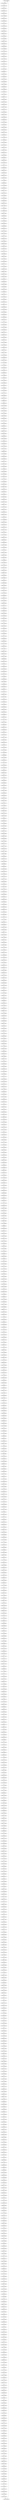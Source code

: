 digraph G {
"0x06e7c2047dfce983" -> "0x7c04d615b59233d1"
"0xb867bfe408632faa" -> "0x06e7c2047dfce983"
"0xccc84e37c2357f8a" -> "0xb867bfe408632faa"
"0xa8303c4f0063f38c" -> "0xccc84e37c2357f8a"
"0x622608b615605e5f" -> "0xa8303c4f0063f38c"
"0xaaec9d4a23c4c715" -> "0x622608b615605e5f"
"0x8711bcb5a043b771" -> "0xaaec9d4a23c4c715"
"0x1e1eac5e510c0667" -> "0x8711bcb5a043b771"
"0xe3b237a88daf5fb4" -> "0x1e1eac5e510c0667"
"0x6ee09ef8f672e28f" -> "0xe3b237a88daf5fb4"
"0x2e343630c23f5aef" -> "0x6ee09ef8f672e28f"
"0x0aecd7f916e55afb" -> "0x2e343630c23f5aef"
"0x1dd32431cc506482" -> "0x0aecd7f916e55afb"
"0x773acc32cb88e09d" -> "0x1dd32431cc506482"
"0x3cffc6556fed8d4d" -> "0x773acc32cb88e09d"
"0x4e8b9c0120dafa8a" -> "0x3cffc6556fed8d4d"
"0xff8a6b5d0eb879a4" -> "0x4e8b9c0120dafa8a"
"0x02550d8963aa14a4" -> "0xff8a6b5d0eb879a4"
"0x7d84fbc6c756ef9f" -> "0x02550d8963aa14a4"
"0xdf107f310a5e6445" -> "0x7d84fbc6c756ef9f"
"0xb226f6c7767232fe" -> "0xdf107f310a5e6445"
"0x8f961f38bbfcda4d" -> "0xb226f6c7767232fe"
"0xcc17676efed9c392" -> "0x8f961f38bbfcda4d"
"0x8b36e23b5bac05a9" -> "0xcc17676efed9c392"
"0x853dfaabdb207f4a" -> "0x8b36e23b5bac05a9"
"0xfbcaa80d937625d6" -> "0x853dfaabdb207f4a"
"0xee32c908836bdad1" -> "0xfbcaa80d937625d6"
"0x854f85ea3ecea2f9" -> "0xee32c908836bdad1"
"0xc17923593fba1a04" -> "0x854f85ea3ecea2f9"
"0xfc2b674e7972894d" -> "0xc17923593fba1a04"
"0xbd5a263cabab9a99" -> "0xfc2b674e7972894d"
"0xe91fb7515d11a045" -> "0xbd5a263cabab9a99"
"0x365befc2f2b01f33" -> "0xe91fb7515d11a045"
"0xa55909cd6a3b818f" -> "0x365befc2f2b01f33"
"0xfcf2bb365efd88ac" -> "0xa55909cd6a3b818f"
"0xc680a4a9a4a0e9cd" -> "0xfcf2bb365efd88ac"
"0xe4f6d88df76b8a48" -> "0xc680a4a9a4a0e9cd"
"0x67bdbdd8ce2f6d19" -> "0xe4f6d88df76b8a48"
"0x200bdae87a4422b8" -> "0x67bdbdd8ce2f6d19"
"0xec34f479cbbc9e22" -> "0x200bdae87a4422b8"
"0xc1f8d68c1b6d6ebd" -> "0xec34f479cbbc9e22"
"0x2ba27a9fa8c12722" -> "0xc1f8d68c1b6d6ebd"
"0x6fd2a4e209395fbc" -> "0x2ba27a9fa8c12722"
"0x9e89ea33f51dc8df" -> "0x6fd2a4e209395fbc"
"0xd62fbb384e28527c" -> "0x9e89ea33f51dc8df"
"0x30979a07b808f139" -> "0xd62fbb384e28527c"
"0x2eee0e59c4910d76" -> "0x30979a07b808f139"
"0xde8ba021a377a5ca" -> "0x2eee0e59c4910d76"
"0x69312bc7f51ae84d" -> "0xde8ba021a377a5ca"
"0x21d1b5c94ba5b12c" -> "0x69312bc7f51ae84d"
"0x4f42437c019399a0" -> "0x21d1b5c94ba5b12c"
"0x8742bfa13e1a4f0e" -> "0x4f42437c019399a0"
"0x6c7a4449109263cc" -> "0x8742bfa13e1a4f0e"
"0x3a5cefe1af8df407" -> "0x6c7a4449109263cc"
"0xdc1b08d4a1c734e6" -> "0x3a5cefe1af8df407"
"0x176a4c578c0d9449" -> "0xdc1b08d4a1c734e6"
"0xdfd596fb2bdb1ad3" -> "0x176a4c578c0d9449"
"0x120ed1b2988b575c" -> "0xdfd596fb2bdb1ad3"
"0xdd4cb84ac766026f" -> "0x120ed1b2988b575c"
"0x67d7f898b0d891cd" -> "0xdd4cb84ac766026f"
"0x41c1ccbc7604348f" -> "0x67d7f898b0d891cd"
"0x8fb2778f7388fce9" -> "0x41c1ccbc7604348f"
"0x8b225b267a0d88bb" -> "0x8fb2778f7388fce9"
"0xda8fc0bad4cb15b5" -> "0x8b225b267a0d88bb"
"0x344dccaa54bf8e10" -> "0xda8fc0bad4cb15b5"
"0x62076f57c28d0649" -> "0x344dccaa54bf8e10"
"0x987398a2fa340d28" -> "0x62076f57c28d0649"
"0xcb5d4ba51a818a0d" -> "0x987398a2fa340d28"
"0x52b4b499ed334c0c" -> "0xcb5d4ba51a818a0d"
"0xfba09c8b2fed9fc1" -> "0x52b4b499ed334c0c"
"0xfc84d2d32b6e6f27" -> "0xfba09c8b2fed9fc1"
"0x56ecf3d9368c246b" -> "0xfc84d2d32b6e6f27"
"0x2f440e2e34be9b52" -> "0x56ecf3d9368c246b"
"0xd41782b19519fd47" -> "0x2f440e2e34be9b52"
"0xb8d2549835aa77dd" -> "0xd41782b19519fd47"
"0x6bbcad7a26e0fe37" -> "0xb8d2549835aa77dd"
"0x538f0098ba61295a" -> "0x6bbcad7a26e0fe37"
"0x9fa25e25457c5518" -> "0x538f0098ba61295a"
"0x9f96be27c429e78d" -> "0x9fa25e25457c5518"
"0xf19090826d3f61de" -> "0x9f96be27c429e78d"
"0x68837536c591c79d" -> "0xf19090826d3f61de"
"0xbc75fcd2bcbff5a8" -> "0x68837536c591c79d"
"0x7d6f1b4faea078cb" -> "0xbc75fcd2bcbff5a8"
"0x9b7a10378b843870" -> "0x7d6f1b4faea078cb"
"0x963c7599c1a98a98" -> "0x9b7a10378b843870"
"0xe52c62c48169891d" -> "0x963c7599c1a98a98"
"0xf78a996e784326f6" -> "0xe52c62c48169891d"
"0x31be1827b0a02d16" -> "0xf78a996e784326f6"
"0x7846bcd330647d2e" -> "0x31be1827b0a02d16"
"0x71059cdcee083b58" -> "0x7846bcd330647d2e"
"0x257c7f12c2472e00" -> "0x71059cdcee083b58"
"0x918821ed9d35f5b6" -> "0x257c7f12c2472e00"
"0x9bdf6aff0bed6455" -> "0x918821ed9d35f5b6"
"0xed7ab2ab204c0105" -> "0x9bdf6aff0bed6455"
"0x08f30e077d49e1bf" -> "0xed7ab2ab204c0105"
"0x9bde12bcbe9b5f56" -> "0x08f30e077d49e1bf"
"0x6e2a84393b18c11b" -> "0x9bde12bcbe9b5f56"
"0xb1b843a907444d38" -> "0x6e2a84393b18c11b"
"0xdac3fe11f49f2e90" -> "0xb1b843a907444d38"
"0x3e20af04f73786f1" -> "0xdac3fe11f49f2e90"
"0x8c250845bc398484" -> "0x3e20af04f73786f1"
"0x1bb3d606a43fe70f" -> "0x8c250845bc398484"
"0xc014d8aae7f6647c" -> "0x1bb3d606a43fe70f"
"0xfdc00042aefab8bf" -> "0xc014d8aae7f6647c"
"0xcb8d7b97a7364dba" -> "0xfdc00042aefab8bf"
"0x59feaeae48395e8d" -> "0xcb8d7b97a7364dba"
"0x5538292493e21fc4" -> "0x59feaeae48395e8d"
"0x5f2ce204e943028a" -> "0x5538292493e21fc4"
"0xb10e2ed3da505cd1" -> "0x5f2ce204e943028a"
"0x6623496bd02fea44" -> "0xb10e2ed3da505cd1"
"0xc03bde647caf0aee" -> "0x6623496bd02fea44"
"0x9792dbdfc6349e8e" -> "0xc03bde647caf0aee"
"0xe047c09b4e044211" -> "0x9792dbdfc6349e8e"
"0x0ac22f2135f11146" -> "0xe047c09b4e044211"
"0x621d7677db8f0529" -> "0x0ac22f2135f11146"
"0x593c08fccef25a3a" -> "0x621d7677db8f0529"
"0x1a033fe23d7f5be6" -> "0x593c08fccef25a3a"
"0x4ffbadb8e4d62f8d" -> "0x1a033fe23d7f5be6"
"0x1a4208e60202420d" -> "0x4ffbadb8e4d62f8d"
"0x04a15d6c2a42d0df" -> "0x1a4208e60202420d"
"0x9f1ac30ef73d1be2" -> "0x04a15d6c2a42d0df"
"0x451bb5730d2908d9" -> "0x9f1ac30ef73d1be2"
"0x5608b4a59a445f14" -> "0x451bb5730d2908d9"
"0x4a7658870210ecf9" -> "0x5608b4a59a445f14"
"0xfceb4ce03734cb39" -> "0x4a7658870210ecf9"
"0xbc600a471e13247c" -> "0xfceb4ce03734cb39"
"0xc07df18e8a3433e0" -> "0xbc600a471e13247c"
"0x86caacd9edba16ae" -> "0xc07df18e8a3433e0"
"0x022e1bfdb2569aff" -> "0x86caacd9edba16ae"
"0xd85f3a06a5b79a8f" -> "0x022e1bfdb2569aff"
"0x9b57ed1a43a1f8b5" -> "0xd85f3a06a5b79a8f"
"0xd2c8f8ef5d86ff16" -> "0x9b57ed1a43a1f8b5"
"0xd1830ff0f49c84d4" -> "0xd2c8f8ef5d86ff16"
"0x859cefb9638c4e89" -> "0xd1830ff0f49c84d4"
"0x49517f736b47101a" -> "0x859cefb9638c4e89"
"0xbf6b535468ff42a3" -> "0x49517f736b47101a"
"0x3ce49c9ae3ae5ec1" -> "0xbf6b535468ff42a3"
"0x570f88181092fb1d" -> "0x3ce49c9ae3ae5ec1"
"0xd3ad2da2c5ed4412" -> "0x570f88181092fb1d"
"0x404493c6bd0973ee" -> "0xd3ad2da2c5ed4412"
"0x8f7c56a07031f40c" -> "0x404493c6bd0973ee"
"0x3a705ebed39d651f" -> "0x8f7c56a07031f40c"
"0x92e54cc95b3f88ba" -> "0x3a705ebed39d651f"
"0x83a0c33f6c755d49" -> "0x92e54cc95b3f88ba"
"0xf6534a1b264eff02" -> "0x83a0c33f6c755d49"
"0xb98536a2182923fb" -> "0xf6534a1b264eff02"
"0xfe19810f9da1d813" -> "0xb98536a2182923fb"
"0x6fccf232d7947e9b" -> "0xfe19810f9da1d813"
"0xe6ab3d6dfde31c9b" -> "0x6fccf232d7947e9b"
"0x3213296340bfba90" -> "0xe6ab3d6dfde31c9b"
"0x0c5f790240f93002" -> "0x3213296340bfba90"
"0x0a17e925c4078afb" -> "0x0c5f790240f93002"
"0x413c3eacf41997cb" -> "0x0a17e925c4078afb"
"0x41b0725d262b58cd" -> "0x413c3eacf41997cb"
"0x6c0f628989b24130" -> "0x41b0725d262b58cd"
"0xc3e3c00bff219d6f" -> "0x6c0f628989b24130"
"0xabbc7d8fbc9b13a2" -> "0xc3e3c00bff219d6f"
"0xb24b6925eaa8aae6" -> "0xabbc7d8fbc9b13a2"
"0x7fe826af66b4fbe2" -> "0xb24b6925eaa8aae6"
"0x8655676efb662165" -> "0x7fe826af66b4fbe2"
"0x66effc671b784058" -> "0x8655676efb662165"
"0x4936809f1a2e7eaf" -> "0x66effc671b784058"
"0x933c2122f02f43af" -> "0x4936809f1a2e7eaf"
"0x5925fdef82c4bc39" -> "0x933c2122f02f43af"
"0xbef92f1d376c10d3" -> "0x5925fdef82c4bc39"
"0x950ad96d2eb7efce" -> "0xbef92f1d376c10d3"
"0xe3e51257aef9befa" -> "0x950ad96d2eb7efce"
"0xa7e06c41d7ecdc6b" -> "0xe3e51257aef9befa"
"0xacdf8671039101ec" -> "0xa7e06c41d7ecdc6b"
"0x04aef47b5d955cf9" -> "0xacdf8671039101ec"
"0x7560c63080fece69" -> "0x04aef47b5d955cf9"
"0x36b62c40814e462c" -> "0x7560c63080fece69"
"0xd577cec9a0a46ced" -> "0x36b62c40814e462c"
"0xced50b1b76ddedba" -> "0xd577cec9a0a46ced"
"0xb889574bfd68aa05" -> "0xced50b1b76ddedba"
"0x78cfab186a77eaf6" -> "0xb889574bfd68aa05"
"0x1d0b345b3567e700" -> "0x78cfab186a77eaf6"
"0x813f9a65607565fe" -> "0x1d0b345b3567e700"
"0xd492732ed914efee" -> "0x813f9a65607565fe"
"0xefa24d3c2c105bf6" -> "0xd492732ed914efee"
"0x243c440f2d8b42fa" -> "0xefa24d3c2c105bf6"
"0xb7e5d0b1d34b0251" -> "0x243c440f2d8b42fa"
"0xe9615398b89392d2" -> "0xb7e5d0b1d34b0251"
"0x60b69dfea25b32b8" -> "0xe9615398b89392d2"
"0x671d1ecf8407daf6" -> "0x60b69dfea25b32b8"
"0xbe15b4d9ccf7ca43" -> "0x671d1ecf8407daf6"
"0xc6907bfcb825e64f" -> "0xbe15b4d9ccf7ca43"
"0x3e415ff3d274352c" -> "0xc6907bfcb825e64f"
"0x708377b8d2013254" -> "0x3e415ff3d274352c"
"0x11d0ed70d32848b9" -> "0x708377b8d2013254"
"0x57aea03138e2cec2" -> "0x11d0ed70d32848b9"
"0xe477ce013466c7cd" -> "0x57aea03138e2cec2"
"0x4e1e3b8b8a4d5097" -> "0xe477ce013466c7cd"
"0x744700d2c5afdc6e" -> "0x4e1e3b8b8a4d5097"
"0xaceff04d8f1d2a09" -> "0x744700d2c5afdc6e"
"0xcd0d42f0ce822d81" -> "0xaceff04d8f1d2a09"
"0xd3e4dd4d2977e338" -> "0xcd0d42f0ce822d81"
"0x669601562c15c400" -> "0xd3e4dd4d2977e338"
"0x7743ffa1d3ce362a" -> "0x669601562c15c400"
"0xdf734ad911b1d7b4" -> "0x7743ffa1d3ce362a"
"0x13df7b8796c67d47" -> "0xdf734ad911b1d7b4"
"0x8ffa2b0278a9e47e" -> "0x13df7b8796c67d47"
"0xae90a1a23b2463bb" -> "0x8ffa2b0278a9e47e"
"0x8f3467074c831e6d" -> "0xae90a1a23b2463bb"
"0x95f631d987363e53" -> "0x8f3467074c831e6d"
"0xc84a09bd3395fc87" -> "0x95f631d987363e53"
"0xbc9ca0ef1d963a3e" -> "0xc84a09bd3395fc87"
"0xb2ff2d21842be68b" -> "0xbc9ca0ef1d963a3e"
"0x644a9a0a1421d3c5" -> "0xb2ff2d21842be68b"
"0xc787d0c46d882c91" -> "0x644a9a0a1421d3c5"
"0x9af0156d961d5385" -> "0xc787d0c46d882c91"
"0x38ca273ed78de5b7" -> "0x9af0156d961d5385"
"0x006c995164665d6a" -> "0x38ca273ed78de5b7"
"0x822b0a2fe0dfc126" -> "0x006c995164665d6a"
"0x1d19dfd618196608" -> "0x822b0a2fe0dfc126"
"0xec2b6e9225b5bab6" -> "0x1d19dfd618196608"
"0x0af0a72c9d38637d" -> "0xec2b6e9225b5bab6"
"0xbd41a8420a3579c6" -> "0x0af0a72c9d38637d"
"0x355181637ed23780" -> "0xbd41a8420a3579c6"
"0x3aafa77c65d81eea" -> "0x355181637ed23780"
"0xc4f25a59201d6360" -> "0x3aafa77c65d81eea"
"0x4d29f275a05a5f78" -> "0xc4f25a59201d6360"
"0x0c05d47a03991ffc" -> "0x4d29f275a05a5f78"
"0xf3b2470673fbad59" -> "0x0c05d47a03991ffc"
"0x0b9f2b3a0bd0d6eb" -> "0xf3b2470673fbad59"
"0xc573019becf69aca" -> "0x0b9f2b3a0bd0d6eb"
"0xfc6b505cc9c1739f" -> "0xc573019becf69aca"
"0x13c594cc957229d0" -> "0xfc6b505cc9c1739f"
"0x6e4c640c8ac23b64" -> "0x13c594cc957229d0"
"0x8827e29f97cfccbe" -> "0x6e4c640c8ac23b64"
"0x7838493717f61597" -> "0x8827e29f97cfccbe"
"0x10f60cb944d0432c" -> "0x7838493717f61597"
"0x3ae6c3c8eb3c14e6" -> "0x10f60cb944d0432c"
"0x39978a64cc55e0f2" -> "0x3ae6c3c8eb3c14e6"
"0x21fe21e8c01c8190" -> "0x39978a64cc55e0f2"
"0xf3057392f3429bb0" -> "0x21fe21e8c01c8190"
"0xe8f94ed9072ee564" -> "0xf3057392f3429bb0"
"0x2907e76bd12c7d64" -> "0xe8f94ed9072ee564"
"0x0f962d1967d87dca" -> "0x2907e76bd12c7d64"
"0x44d05a1472ecd2e8" -> "0x0f962d1967d87dca"
"0xe68ec098cf4735b8" -> "0x44d05a1472ecd2e8"
"0x4443f7db9e900993" -> "0xe68ec098cf4735b8"
"0x06f4f94573cc29ee" -> "0x4443f7db9e900993"
"0xabba180f8dee93b1" -> "0x06f4f94573cc29ee"
"0x8bab96e685d5c1fe" -> "0xabba180f8dee93b1"
"0x5dcd01aba5595f2e" -> "0x8bab96e685d5c1fe"
"0x4f3c78fb2f3c7234" -> "0x5dcd01aba5595f2e"
"0xe6399d9ae4b61721" -> "0x4f3c78fb2f3c7234"
"0x1e9e0be64efca997" -> "0xe6399d9ae4b61721"
"0x8b8c47864bc8c919" -> "0x1e9e0be64efca997"
"0xf2703d32af418d62" -> "0x8b8c47864bc8c919"
"0x4faac8b5cefebe65" -> "0xf2703d32af418d62"
"0x504f148dd47b5ba6" -> "0x4faac8b5cefebe65"
"0xc4aa18741aa1aeb8" -> "0x504f148dd47b5ba6"
"0x1860787086ac29b5" -> "0xc4aa18741aa1aeb8"
"0xea7b9da7bfb74f97" -> "0x1860787086ac29b5"
"0x90c2f7a3251ea99a" -> "0xea7b9da7bfb74f97"
"0x68b9839e04729ea7" -> "0x90c2f7a3251ea99a"
"0x284a6c20cfd2ba60" -> "0x68b9839e04729ea7"
"0x11fce5f43d76030a" -> "0x284a6c20cfd2ba60"
"0x672d4ed9b3063bd0" -> "0x11fce5f43d76030a"
"0x754b4c86bc60d8a5" -> "0x672d4ed9b3063bd0"
"0x98d87a07cb147902" -> "0x754b4c86bc60d8a5"
"0x91e55a465ed2a19c" -> "0x98d87a07cb147902"
"0x17be37e1d19a8d1b" -> "0x91e55a465ed2a19c"
"0xe4a4968f96ed35f1" -> "0x17be37e1d19a8d1b"
"0x520d5fb09aa4d361" -> "0xe4a4968f96ed35f1"
"0xf5d151afb9c690be" -> "0x520d5fb09aa4d361"
"0x9d62b41c7eeed3ae" -> "0xf5d151afb9c690be"
"0x9f0d613941c621f3" -> "0x9d62b41c7eeed3ae"
"0x1fd89f97e0a1fde2" -> "0x9f0d613941c621f3"
"0x6063a324f1c0fbb0" -> "0x1fd89f97e0a1fde2"
"0xefd5100d73f9940b" -> "0x6063a324f1c0fbb0"
"0x42b845f8595b3e54" -> "0xefd5100d73f9940b"
"0x0bd06d10a803fb42" -> "0x42b845f8595b3e54"
"0x965d7a819e7834df" -> "0x0bd06d10a803fb42"
"0xb77ee250424fb5e6" -> "0x965d7a819e7834df"
"0xb48b3ce3a699a337" -> "0xb77ee250424fb5e6"
"0x5a2a3752152b97c1" -> "0xb48b3ce3a699a337"
"0xb963d7e7be8a6cea" -> "0x5a2a3752152b97c1"
"0x9f54bab648baea17" -> "0xb963d7e7be8a6cea"
"0xd207725c7b13f9cc" -> "0x9f54bab648baea17"
"0x36d5a286addbf8c8" -> "0xd207725c7b13f9cc"
"0x741cf7c79cc85ba8" -> "0x36d5a286addbf8c8"
"0x254413533dae33b8" -> "0x741cf7c79cc85ba8"
"0x6b74ab79f01133af" -> "0x254413533dae33b8"
"0x3be3f616b9c55988" -> "0x6b74ab79f01133af"
"0x9296de54dabd61a5" -> "0x3be3f616b9c55988"
"0xf034f32b6acbdf53" -> "0x9296de54dabd61a5"
"0x1dbaf2072a6bff15" -> "0xf034f32b6acbdf53"
"0x667ec4fe757a5d1f" -> "0x1dbaf2072a6bff15"
"0x2b7e0ca3a88b355a" -> "0x667ec4fe757a5d1f"
"0x458cb924e467b065" -> "0x2b7e0ca3a88b355a"
"0x05dc7e4430797a9d" -> "0x458cb924e467b065"
"0x71187c5506b552cb" -> "0x05dc7e4430797a9d"
"0xd14f6bb5cd848d13" -> "0x71187c5506b552cb"
"0x5dd2d625df69b77b" -> "0xd14f6bb5cd848d13"
"0xded07e8d03e6161c" -> "0x5dd2d625df69b77b"
"0xe4df3b7b89790fef" -> "0xded07e8d03e6161c"
"0x2f2405a2abe3404e" -> "0xe4df3b7b89790fef"
"0x9b1d767fa1a4cd55" -> "0x2f2405a2abe3404e"
"0xafce4ccd88f8cb51" -> "0x9b1d767fa1a4cd55"
"0xdbeb5ed60306312b" -> "0xafce4ccd88f8cb51"
"0x0c78c4ce563292ae" -> "0xdbeb5ed60306312b"
"0xbb8f44b893456e1c" -> "0x0c78c4ce563292ae"
"0x7c349e03466b8f3f" -> "0xbb8f44b893456e1c"
"0xe91fdff5e2332055" -> "0x7c349e03466b8f3f"
"0x1ba8c3b9b2a77731" -> "0xe91fdff5e2332055"
"0xabe2fd15d3cbb54c" -> "0x1ba8c3b9b2a77731"
"0xbeb808e2b4e7b3c7" -> "0xabe2fd15d3cbb54c"
"0x73ea043cbcc45a2a" -> "0xbeb808e2b4e7b3c7"
"0xc52a9dc7b8d70f65" -> "0x73ea043cbcc45a2a"
"0x308ac6642f6ca86e" -> "0xc52a9dc7b8d70f65"
"0xdcf00f63496e74fb" -> "0x308ac6642f6ca86e"
"0x5ddaf7f85838bc07" -> "0xdcf00f63496e74fb"
"0xf6336c5e0153435a" -> "0x5ddaf7f85838bc07"
"0x80e7d324b08e80d0" -> "0xf6336c5e0153435a"
"0xfef13b169663c1c3" -> "0x80e7d324b08e80d0"
"0x5c6d7262d2b68112" -> "0xfef13b169663c1c3"
"0x5d34f410946d2b23" -> "0x5c6d7262d2b68112"
"0xa09b8baf087aecf4" -> "0x5d34f410946d2b23"
"0xd5c1ad43080c6868" -> "0xa09b8baf087aecf4"
"0x24158a595165cc58" -> "0xd5c1ad43080c6868"
"0xad112ea8e8f8a5ba" -> "0x24158a595165cc58"
"0xaa3f0fa87dd1b784" -> "0xad112ea8e8f8a5ba"
"0xf0a4c13e32784821" -> "0xaa3f0fa87dd1b784"
"0xe2d515b8391532f3" -> "0xf0a4c13e32784821"
"0xdf614239b122617a" -> "0xe2d515b8391532f3"
"0xa721742d06f2f871" -> "0xdf614239b122617a"
"0xab4ef8ceff457de0" -> "0xa721742d06f2f871"
"0x78aa58a8f1f7b914" -> "0xab4ef8ceff457de0"
"0x92632795217160a7" -> "0x78aa58a8f1f7b914"
"0x8259e74b2b3b4554" -> "0x92632795217160a7"
"0x4623a51f4ac6173e" -> "0x8259e74b2b3b4554"
"0x79153ab271a1e2e1" -> "0x4623a51f4ac6173e"
"0x0450041d65c7c332" -> "0x79153ab271a1e2e1"
"0x13dd2f8ddd26b1cf" -> "0x0450041d65c7c332"
"0x53d12b1c854442a0" -> "0x13dd2f8ddd26b1cf"
"0x307a6fec1bfcd0c9" -> "0x53d12b1c854442a0"
"0xa6e04b3b9b69417b" -> "0x307a6fec1bfcd0c9"
"0x43c88812bf36ff00" -> "0xa6e04b3b9b69417b"
"0xabc688e5e3b670ce" -> "0x43c88812bf36ff00"
"0xb6d226a0ad2ff203" -> "0xabc688e5e3b670ce"
"0xa441f4aec086ca28" -> "0xb6d226a0ad2ff203"
"0x00f63f80d59b1fc9" -> "0xa441f4aec086ca28"
"0x499fea14ba7b3290" -> "0x00f63f80d59b1fc9"
"0x4f651dfcd9d88456" -> "0x499fea14ba7b3290"
"0xc0cee6dfd455fecd" -> "0x4f651dfcd9d88456"
"0x319298b6d0a47201" -> "0xc0cee6dfd455fecd"
"0x377a4703ce4bc4f2" -> "0x319298b6d0a47201"
"0x8cb180082c9577e3" -> "0x377a4703ce4bc4f2"
"0x673a6accecab00ed" -> "0x8cb180082c9577e3"
"0xfab96892d70ab4c8" -> "0x673a6accecab00ed"
"0x5e12826408062e4a" -> "0xfab96892d70ab4c8"
"0x992957b692a81cf6" -> "0x5e12826408062e4a"
"0xcc9e357f9cf7c608" -> "0x992957b692a81cf6"
"0x34ea6f89175857bd" -> "0xcc9e357f9cf7c608"
"0xd22e40d2d4f59cd8" -> "0x34ea6f89175857bd"
"0xad776c15a0f81079" -> "0xd22e40d2d4f59cd8"
"0x8c22e6cc811b887c" -> "0xad776c15a0f81079"
"0xf3242960664d8924" -> "0x8c22e6cc811b887c"
"0x972cbac5a90102eb" -> "0xf3242960664d8924"
"0x13a31242a4baa90f" -> "0x972cbac5a90102eb"
"0x31a3feaa0a681a57" -> "0x13a31242a4baa90f"
"0x0380fd75aed69d4a" -> "0x31a3feaa0a681a57"
"0xe3e095f0f515c025" -> "0x0380fd75aed69d4a"
"0x2c7dbb4ed7057d40" -> "0xe3e095f0f515c025"
"0x64a9e32d3bb538b7" -> "0x2c7dbb4ed7057d40"
"0xca9508a4d13a92da" -> "0x64a9e32d3bb538b7"
"0xc600636e4b44b162" -> "0xca9508a4d13a92da"
"0x6ae2b513f4656f0e" -> "0xc600636e4b44b162"
"0x07d4508e35470621" -> "0x6ae2b513f4656f0e"
"0x23ce741dfb7558a5" -> "0x07d4508e35470621"
"0xcd55fc9e73f52224" -> "0x23ce741dfb7558a5"
"0x66e8ee073b70ffd1" -> "0xcd55fc9e73f52224"
"0xe10e94b8340466be" -> "0x66e8ee073b70ffd1"
"0xe759e16fd9639c1c" -> "0xe10e94b8340466be"
"0xab268e548fbaf9d0" -> "0xe759e16fd9639c1c"
"0x09e26ab90d0cdcd0" -> "0xab268e548fbaf9d0"
"0xf3717c41ca064a9a" -> "0x09e26ab90d0cdcd0"
"0xc1c3b71ca48055e6" -> "0xf3717c41ca064a9a"
"0x045559a3aabf23e3" -> "0xc1c3b71ca48055e6"
"0xd9249c6c9566dfee" -> "0x045559a3aabf23e3"
"0x7a609243e3bd32bc" -> "0xd9249c6c9566dfee"
"0x7d83e8eb76709370" -> "0x7a609243e3bd32bc"
"0x5a47ed4492dae427" -> "0x7d83e8eb76709370"
"0xf5e928db464f4d1d" -> "0x5a47ed4492dae427"
"0x26d51de2e273cd1c" -> "0xf5e928db464f4d1d"
"0x79fcbeee280f381b" -> "0x26d51de2e273cd1c"
"0x9d7cff372bd01d91" -> "0x79fcbeee280f381b"
"0x2978006c32109481" -> "0x9d7cff372bd01d91"
"0x6a74c7fff1c52311" -> "0x2978006c32109481"
"0xa2e706e701258226" -> "0x6a74c7fff1c52311"
"0x198dacd50dcec825" -> "0xa2e706e701258226"
"0xbabde8c38b8b88e6" -> "0x198dacd50dcec825"
"0xb4375eed00c95768" -> "0xbabde8c38b8b88e6"
"0xaf2547b4c547a641" -> "0xb4375eed00c95768"
"0x15be51275db00676" -> "0xaf2547b4c547a641"
"0xc59d126910777de5" -> "0x15be51275db00676"
"0xdeee1666db07dbc4" -> "0xc59d126910777de5"
"0x89d1c0939f78defd" -> "0xdeee1666db07dbc4"
"0xb6c5007c836f066c" -> "0x89d1c0939f78defd"
"0xec09dfb4ccb2508d" -> "0xb6c5007c836f066c"
"0x31b23b66b056729d" -> "0xec09dfb4ccb2508d"
"0x77dc7c831614f5c5" -> "0x31b23b66b056729d"
"0xa49dea4bcf7fa77d" -> "0x77dc7c831614f5c5"
"0xbf0ae3c07b258931" -> "0xa49dea4bcf7fa77d"
"0xe846f8bfbcb69cae" -> "0xbf0ae3c07b258931"
"0xd0cb6d1b9b986217" -> "0xe846f8bfbcb69cae"
"0x130fe9cd1fc49ed1" -> "0xd0cb6d1b9b986217"
"0xc89ff3a8a6378136" -> "0x130fe9cd1fc49ed1"
"0x67988cc9d306a608" -> "0xc89ff3a8a6378136"
"0xa90292f68c5b9734" -> "0x67988cc9d306a608"
"0x4f9778ad94e15cbc" -> "0xa90292f68c5b9734"
"0x47e7f866784f9831" -> "0x4f9778ad94e15cbc"
"0xe23b0d115120959c" -> "0x47e7f866784f9831"
"0x15fe09528dcbcf3e" -> "0xe23b0d115120959c"
"0xc1e7466f50acc6e6" -> "0x15fe09528dcbcf3e"
"0xd6d2dfbc14c2d5d3" -> "0xc1e7466f50acc6e6"
"0x5e7aebdd929197ca" -> "0xd6d2dfbc14c2d5d3"
"0xef1f09d5cf7ba9c7" -> "0x5e7aebdd929197ca"
"0x447fbffe8caf6426" -> "0xef1f09d5cf7ba9c7"
"0xc707d0dcf1d2b96d" -> "0x447fbffe8caf6426"
"0x767f89206d953e82" -> "0xc707d0dcf1d2b96d"
"0x5f54f7cdeaacc45b" -> "0x767f89206d953e82"
"0x2186a71a3c665be9" -> "0x5f54f7cdeaacc45b"
"0x2a0dbe6e6b4498dc" -> "0x2186a71a3c665be9"
"0x88606f83fc60c765" -> "0x2a0dbe6e6b4498dc"
"0x8d3f1db59edb6351" -> "0x88606f83fc60c765"
"0x3aea9e6be0afcea8" -> "0x8d3f1db59edb6351"
"0xdbe9c53f8cfad59e" -> "0x3aea9e6be0afcea8"
"0xfa36b136f552d84e" -> "0xdbe9c53f8cfad59e"
"0xecd8566f2bb50a26" -> "0xfa36b136f552d84e"
"0xa379998af1fda287" -> "0xecd8566f2bb50a26"
"0x1d8b380ed0b3c438" -> "0xa379998af1fda287"
"0x74f66a846c78a5ce" -> "0x1d8b380ed0b3c438"
"0x8fb257c0db647722" -> "0x74f66a846c78a5ce"
"0xb620cfdd6deec9b8" -> "0x8fb257c0db647722"
"0xca62c14e3920173c" -> "0xb620cfdd6deec9b8"
"0x3a9d1eb007c782b7" -> "0xca62c14e3920173c"
"0x005dbef3cb50e892" -> "0x3a9d1eb007c782b7"
"0x87f0bda6fab2d718" -> "0x005dbef3cb50e892"
"0x0fdae46a4a30859e" -> "0x87f0bda6fab2d718"
"0x287be36fe467ff1a" -> "0x0fdae46a4a30859e"
"0xd3080b8d1e8026d8" -> "0x287be36fe467ff1a"
"0x0c0577f36008542f" -> "0xd3080b8d1e8026d8"
"0x7d35a15d0c105673" -> "0x0c0577f36008542f"
"0xaa7dfd20026531d5" -> "0x7d35a15d0c105673"
"0x8ed6452d0a3cd226" -> "0xaa7dfd20026531d5"
"0x40304b17a6323ebc" -> "0x8ed6452d0a3cd226"
"0xb96f692e6a080697" -> "0x40304b17a6323ebc"
"0x2a4aa32682982a8a" -> "0xb96f692e6a080697"
"0x85023f6b44188328" -> "0x2a4aa32682982a8a"
"0x3632a51b8ed4918c" -> "0x85023f6b44188328"
"0x0dac12d2f00a8f3b" -> "0x3632a51b8ed4918c"
"0xff2eb583873c8fec" -> "0x0dac12d2f00a8f3b"
"0x752c46239e74c2a2" -> "0xff2eb583873c8fec"
"0xf796659951c60c7a" -> "0x752c46239e74c2a2"
"0x9f170acb45ade641" -> "0xf796659951c60c7a"
"0xd4ebd1f3c47e7bee" -> "0x9f170acb45ade641"
"0x86c8e332d9fc90db" -> "0xd4ebd1f3c47e7bee"
"0xa64743467ae267ad" -> "0x86c8e332d9fc90db"
"0xd2bc635ed54852cf" -> "0xa64743467ae267ad"
"0x351116867e2cdc8a" -> "0xd2bc635ed54852cf"
"0x3d42e9c3fa0a914f" -> "0x351116867e2cdc8a"
"0x575b5da985e086b8" -> "0x3d42e9c3fa0a914f"
"0x70436f468d8a7a01" -> "0x575b5da985e086b8"
"0xb39d3cb083a84ab2" -> "0x70436f468d8a7a01"
"0xc7c2c3a83ab9b223" -> "0xb39d3cb083a84ab2"
"0x9580f26f9d7dd35d" -> "0xc7c2c3a83ab9b223"
"0xe5cc6b9782203335" -> "0x9580f26f9d7dd35d"
"0x66ff562620374103" -> "0xe5cc6b9782203335"
"0xdb93518ab99f9944" -> "0x66ff562620374103"
"0x9baaeb16146e6660" -> "0xdb93518ab99f9944"
"0x32c35ae6de450fe8" -> "0x9baaeb16146e6660"
"0x667b321d5ead9c69" -> "0x32c35ae6de450fe8"
"0xaacb95dfbbecee7d" -> "0x667b321d5ead9c69"
"0x4ce41cfafa26d81e" -> "0xaacb95dfbbecee7d"
"0x9848db9646105898" -> "0x4ce41cfafa26d81e"
"0xdd0199fe5ed25a86" -> "0x9848db9646105898"
"0x96ae075a16ea8d9d" -> "0xdd0199fe5ed25a86"
"0x4ca597c58eab44eb" -> "0x96ae075a16ea8d9d"
"0x14759e7c7d5dbbc1" -> "0x4ca597c58eab44eb"
"0x528b26ce973d3385" -> "0x14759e7c7d5dbbc1"
"0xf9045d709253f83f" -> "0x528b26ce973d3385"
"0xe0eba51f086a510b" -> "0xf9045d709253f83f"
"0xda18795634c6f4a0" -> "0xe0eba51f086a510b"
"0xe71a4a776d7097dd" -> "0xda18795634c6f4a0"
"0x16202b11bfc78613" -> "0xe71a4a776d7097dd"
"0x63a7e3287a3b69d4" -> "0x16202b11bfc78613"
"0x92783563ad1ef5bf" -> "0x63a7e3287a3b69d4"
"0x5570385ff52d213a" -> "0x92783563ad1ef5bf"
"0x49fc6e8e4338630b" -> "0x5570385ff52d213a"
"0x29edac6f9bd27e1b" -> "0x49fc6e8e4338630b"
"0x57ecc1e8e4a29914" -> "0x29edac6f9bd27e1b"
"0x010f2b17d83fad91" -> "0x57ecc1e8e4a29914"
"0x28993dffba2a6af6" -> "0x010f2b17d83fad91"
"0xaa21bafabeadc38a" -> "0x28993dffba2a6af6"
"0x956614133b7866cc" -> "0xaa21bafabeadc38a"
"0x9e1d3d554e170bd5" -> "0x956614133b7866cc"
"0x1468dbc138badcdb" -> "0x9e1d3d554e170bd5"
"0x5d498223fc435248" -> "0x1468dbc138badcdb"
"0x850d929b2001cf71" -> "0x5d498223fc435248"
"0xa0d846869804535d" -> "0x850d929b2001cf71"
"0x1e3f56ff9cfbcc43" -> "0xa0d846869804535d"
"0x1d0c20195f6b68da" -> "0x1e3f56ff9cfbcc43"
"0x7c96eefb723fe362" -> "0x1d0c20195f6b68da"
"0x6539246e572a36a3" -> "0x7c96eefb723fe362"
"0xbe2f00a6726e88ac" -> "0x6539246e572a36a3"
"0x337b30ec025eb957" -> "0xbe2f00a6726e88ac"
"0x63b404467f18c297" -> "0x337b30ec025eb957"
"0x32b880bc7e8096fb" -> "0x63b404467f18c297"
"0x56cb5893b3097539" -> "0x32b880bc7e8096fb"
"0x072105547ca7e003" -> "0x56cb5893b3097539"
"0x2efe5381fa256414" -> "0x072105547ca7e003"
"0xa056e8eb4e3c3311" -> "0x2efe5381fa256414"
"0x0c9e6a460adb7d32" -> "0xa056e8eb4e3c3311"
"0x848f54afa2d95bff" -> "0x0c9e6a460adb7d32"
"0xd6f4e59563a018b5" -> "0x848f54afa2d95bff"
"0xe1b5aa249c92b12d" -> "0xd6f4e59563a018b5"
"0x87390ce5cd8ca886" -> "0xe1b5aa249c92b12d"
"0xb0979e46ed37072e" -> "0x87390ce5cd8ca886"
"0x4a9839ca2539c069" -> "0xb0979e46ed37072e"
"0x876174b405815e83" -> "0x4a9839ca2539c069"
"0x3d4984aa6e993b2c" -> "0x876174b405815e83"
"0x15922395ad7160f1" -> "0x3d4984aa6e993b2c"
"0xc5065ff30cad89c3" -> "0x15922395ad7160f1"
"0xe23a6cd6998e1494" -> "0xc5065ff30cad89c3"
"0xcc425fd06bf3c4cb" -> "0xe23a6cd6998e1494"
"0x1c850b66c500b3c9" -> "0xcc425fd06bf3c4cb"
"0x48bdff716523536b" -> "0x1c850b66c500b3c9"
"0x76f827bfb24f646d" -> "0x48bdff716523536b"
"0x24c363288bc763ee" -> "0x76f827bfb24f646d"
"0x013fb4316be28eec" -> "0x24c363288bc763ee"
"0xfabfc6134d6e5cb8" -> "0x013fb4316be28eec"
"0x435d28709db95201" -> "0xfabfc6134d6e5cb8"
"0x27b42094e4e6c6d2" -> "0x435d28709db95201"
"0x8191167e11a2651f" -> "0x27b42094e4e6c6d2"
"0x9f081ec1f5e2db8b" -> "0x8191167e11a2651f"
"0x14370846d1e55514" -> "0x9f081ec1f5e2db8b"
"0x7fb9da754a397543" -> "0x14370846d1e55514"
"0x7f7d0b9ec35804c9" -> "0x7fb9da754a397543"
"0x5813a21100d5c500" -> "0x7f7d0b9ec35804c9"
"0x4bb541ea254c192f" -> "0x5813a21100d5c500"
"0x8ce974afa1b91ec5" -> "0x4bb541ea254c192f"
"0x720ca4675d094dfd" -> "0x8ce974afa1b91ec5"
"0xa1b74a0892616846" -> "0x720ca4675d094dfd"
"0xe273df8b90462b39" -> "0xa1b74a0892616846"
"0x75049a94ca2d1890" -> "0xe273df8b90462b39"
"0x309b6ce2206635a2" -> "0x75049a94ca2d1890"
"0xfdf7b32e24a92a73" -> "0x309b6ce2206635a2"
"0x5fefe2487b43b2e0" -> "0xfdf7b32e24a92a73"
"0xfa14c36833676b01" -> "0x5fefe2487b43b2e0"
"0x49584e331fd1538e" -> "0xfa14c36833676b01"
"0x32c466e3b8b44aea" -> "0x49584e331fd1538e"
"0x2627d071cceb5cb2" -> "0x32c466e3b8b44aea"
"0x70918cb07fd3eb7a" -> "0x2627d071cceb5cb2"
"0x4cf82f4da83e2a0f" -> "0x70918cb07fd3eb7a"
"0x99c76113f56597ee" -> "0x4cf82f4da83e2a0f"
"0xf96ec00487da0798" -> "0x99c76113f56597ee"
"0xb18842108e7c3157" -> "0xf96ec00487da0798"
"0xc225d21619ab73d6" -> "0xb18842108e7c3157"
"0x9a295413985a63ad" -> "0xc225d21619ab73d6"
"0x29bf130ecd740310" -> "0x9a295413985a63ad"
"0x6dacc1fe68ba9e0e" -> "0x29bf130ecd740310"
"0x7b7cd82a4cd20bd8" -> "0x6dacc1fe68ba9e0e"
"0x49e328dd5ea21a96" -> "0x7b7cd82a4cd20bd8"
"0xc354ecd051f0e56e" -> "0x49e328dd5ea21a96"
"0xb4dba33498ec2f92" -> "0xc354ecd051f0e56e"
"0xced2822f8e2bede7" -> "0xb4dba33498ec2f92"
"0xaafddecb1a75420f" -> "0xced2822f8e2bede7"
"0xf0f3473ebefd3b32" -> "0xaafddecb1a75420f"
"0x450f3b5108ce574d" -> "0xf0f3473ebefd3b32"
"0x1bc5fefa83069ace" -> "0x450f3b5108ce574d"
"0xdb08e551678bedb5" -> "0x1bc5fefa83069ace"
"0x240777b8ed004dc0" -> "0xdb08e551678bedb5"
"0x65d8b38c40f3dcde" -> "0x240777b8ed004dc0"
"0x3dac84d622c25da6" -> "0x65d8b38c40f3dcde"
"0x6837c54358662a47" -> "0x3dac84d622c25da6"
"0x03d368535b2f06e7" -> "0x6837c54358662a47"
"0x92b5e07d5f4a20dd" -> "0x03d368535b2f06e7"
"0x1829ef04d7519ac7" -> "0x92b5e07d5f4a20dd"
"0x6f18aa34bc3a9ead" -> "0x1829ef04d7519ac7"
"0xc9e2eb1efca41cf1" -> "0x6f18aa34bc3a9ead"
"0xfa9a0b5a17fbd3a7" -> "0xc9e2eb1efca41cf1"
"0xdbf6e2eb65f45666" -> "0xfa9a0b5a17fbd3a7"
"0x746a6fe8d9a007a4" -> "0xdbf6e2eb65f45666"
"0xeafeeba0ddc05458" -> "0x746a6fe8d9a007a4"
"0x6cc18d71885cfd9d" -> "0xeafeeba0ddc05458"
"0x56b99a93377ac2f2" -> "0x6cc18d71885cfd9d"
"0x0aa99573e39d22e1" -> "0x56b99a93377ac2f2"
"0xd384431899051fa7" -> "0x0aa99573e39d22e1"
"0x500353e236ae743c" -> "0xd384431899051fa7"
"0xc9f88e5cf69af215" -> "0x500353e236ae743c"
"0xeba0ebd2a2c0b92a" -> "0xc9f88e5cf69af215"
"0x1fdfa61331a22e1a" -> "0xeba0ebd2a2c0b92a"
"0x17c061e77980bb02" -> "0x1fdfa61331a22e1a"
"0x0ada8e8482821b97" -> "0x17c061e77980bb02"
"0x14d67fbb59c1e6c1" -> "0x0ada8e8482821b97"
"0x0bd129c2aa2795e6" -> "0x14d67fbb59c1e6c1"
"0x339ec945e2e8b86b" -> "0x0bd129c2aa2795e6"
"0xf2a6a92a9830c96c" -> "0x339ec945e2e8b86b"
"0x7bb92bb7f07c0b26" -> "0xf2a6a92a9830c96c"
"0x43389127d5c2d24e" -> "0x7bb92bb7f07c0b26"
"0x8b8f53dab46c7558" -> "0x43389127d5c2d24e"
"0x091dfd211f9d9d9a" -> "0x8b8f53dab46c7558"
"0x95394609a3cc748b" -> "0x091dfd211f9d9d9a"
"0x094beb884d441242" -> "0x95394609a3cc748b"
"0x6460e2a1f609628c" -> "0x094beb884d441242"
"0x8ba5b7ee94ae7550" -> "0x6460e2a1f609628c"
"0x87705e70823921dd" -> "0x8ba5b7ee94ae7550"
"0xac143beb8368a53b" -> "0x87705e70823921dd"
"0x5c6025f78104733d" -> "0xac143beb8368a53b"
"0x2b211945256d7dc7" -> "0x5c6025f78104733d"
"0x66271d12f75d78ba" -> "0x2b211945256d7dc7"
"0xe7de5f41106e562b" -> "0x66271d12f75d78ba"
"0xcfa25ba308a3456c" -> "0xe7de5f41106e562b"
"0x06eea22cc7e0fe1e" -> "0xcfa25ba308a3456c"
"0xde9a111d6f4ca6ad" -> "0x06eea22cc7e0fe1e"
"0xbabe15413ec09b46" -> "0xde9a111d6f4ca6ad"
"0xa8519ffee17732fc" -> "0xbabe15413ec09b46"
"0xb85d6044e846efe8" -> "0xa8519ffee17732fc"
"0x185b16d73073fd79" -> "0xb85d6044e846efe8"
"0x6fd44a9e5d8b3aa7" -> "0x185b16d73073fd79"
"0xea93302e8cfc417d" -> "0x6fd44a9e5d8b3aa7"
"0x3ac1cb11af4f3cfb" -> "0xea93302e8cfc417d"
"0xe7c244ed4d713076" -> "0x3ac1cb11af4f3cfb"
"0x19c12660d1d89da1" -> "0xe7c244ed4d713076"
"0x4c1a1b8cb81cafdc" -> "0x19c12660d1d89da1"
"0x532ddf6363d70488" -> "0x4c1a1b8cb81cafdc"
"0xa0405c6bde16cde0" -> "0x532ddf6363d70488"
"0x429f5b5ca89b398a" -> "0xa0405c6bde16cde0"
"0xf0bc7b8fcb26c8fe" -> "0x429f5b5ca89b398a"
"0xcd3d6b62e03a02f3" -> "0xf0bc7b8fcb26c8fe"
"0xda567db5fb11ae1e" -> "0xcd3d6b62e03a02f3"
"0x9ba29445982df03c" -> "0xda567db5fb11ae1e"
"0x382b89a3bc9dba66" -> "0x9ba29445982df03c"
"0x9e527013d51bc870" -> "0x382b89a3bc9dba66"
"0x2c13bac572c533cf" -> "0x9e527013d51bc870"
"0xd11ba1f3432ac013" -> "0x2c13bac572c533cf"
"0xfb3b4be4bc6508fc" -> "0xd11ba1f3432ac013"
"0x4e9c41f2710044a2" -> "0xfb3b4be4bc6508fc"
"0x69982d07fde278ed" -> "0x4e9c41f2710044a2"
"0xcb4704b7b9bb12de" -> "0x69982d07fde278ed"
"0x45d5381c609a7a29" -> "0xcb4704b7b9bb12de"
"0x2844eda491809892" -> "0x45d5381c609a7a29"
"0xf4ab656ff78a39a1" -> "0x2844eda491809892"
"0xffe0e3eeff6b4a64" -> "0xf4ab656ff78a39a1"
"0x8982601949bfc0d8" -> "0xffe0e3eeff6b4a64"
"0x9fa5d67997b70a36" -> "0x8982601949bfc0d8"
"0x5c056dad49feea7f" -> "0x9fa5d67997b70a36"
"0x3e3dfa7072af6fdb" -> "0x5c056dad49feea7f"
"0x0642825c177d8e55" -> "0x3e3dfa7072af6fdb"
"0x6dd65912e9c378b6" -> "0x0642825c177d8e55"
"0xe88b245c712845d7" -> "0x6dd65912e9c378b6"
"0xd2bf7e81797a7421" -> "0xe88b245c712845d7"
"0xfaee2473a0cd36e0" -> "0xd2bf7e81797a7421"
"0x6d80d6493386fe26" -> "0xfaee2473a0cd36e0"
"0x54f2aadba704d0b8" -> "0x6d80d6493386fe26"
"0x63dd88261b8fd336" -> "0x54f2aadba704d0b8"
"0x433e9927c67bc261" -> "0x63dd88261b8fd336"
"0x59823e0dd4fc0cb5" -> "0x433e9927c67bc261"
"0x97a81bb37e5e0967" -> "0x59823e0dd4fc0cb5"
"0x1c941aee9edd05e3" -> "0x97a81bb37e5e0967"
"0x85a905ce064ee575" -> "0x1c941aee9edd05e3"
"0x077fd3adbdeb1dc7" -> "0x85a905ce064ee575"
"0x298f0c21d5b1d9f5" -> "0x077fd3adbdeb1dc7"
"0xd2855412e1361c26" -> "0x298f0c21d5b1d9f5"
"0xb4c6fb4dcd79c698" -> "0xd2855412e1361c26"
"0xd3a954a7bb7517da" -> "0xb4c6fb4dcd79c698"
"0x8ba74f2a58fbb342" -> "0xd3a954a7bb7517da"
"0x0b0c611662c42731" -> "0x8ba74f2a58fbb342"
"0x6ea3c0a4781c6e5c" -> "0x0b0c611662c42731"
"0x9f2615d257a2a68e" -> "0x6ea3c0a4781c6e5c"
"0x2ddf4c05256544cf" -> "0x9f2615d257a2a68e"
"0x081fec4fb5e04bb5" -> "0x2ddf4c05256544cf"
"0xdd255e251b1ef6db" -> "0x081fec4fb5e04bb5"
"0x1197f4bfcc3ea640" -> "0xdd255e251b1ef6db"
"0x4a36e1b3a5c86167" -> "0x1197f4bfcc3ea640"
"0x883cca8ee3af5e44" -> "0x4a36e1b3a5c86167"
"0xe9a5cdb4fdfac22f" -> "0x883cca8ee3af5e44"
"0x0def115a2983a48e" -> "0xe9a5cdb4fdfac22f"
"0x796c6009057d2501" -> "0x0def115a2983a48e"
"0x3f6ce08b14ce0ee4" -> "0x796c6009057d2501"
"0x9a15dfb4e0f160cc" -> "0x3f6ce08b14ce0ee4"
"0x91ec1153eb879a8a" -> "0x9a15dfb4e0f160cc"
"0x504e788caec6dd19" -> "0x91ec1153eb879a8a"
"0x017cb34fc7b1b9dd" -> "0x504e788caec6dd19"
"0x14f02ee02b697610" -> "0x017cb34fc7b1b9dd"
"0x6ab7cb11afc9534f" -> "0x14f02ee02b697610"
"0x716fb8b56bffb3eb" -> "0x6ab7cb11afc9534f"
"0x710754fb9344da82" -> "0x716fb8b56bffb3eb"
"0xe7ec152c1b6cd6b2" -> "0x710754fb9344da82"
"0x6e2eca4364f458a8" -> "0xe7ec152c1b6cd6b2"
"0xacc63bcd8fb17a64" -> "0x6e2eca4364f458a8"
"0x96ba8ba339aa765d" -> "0xacc63bcd8fb17a64"
"0xd1fe4e06c78356c5" -> "0x96ba8ba339aa765d"
"0x2452097a11a1884a" -> "0xd1fe4e06c78356c5"
"0xb9b578f61bbf4db3" -> "0x2452097a11a1884a"
"0x1a8295062532a311" -> "0xb9b578f61bbf4db3"
"0x7b0bb2e90863052f" -> "0x1a8295062532a311"
"0xd290f56a5d12331e" -> "0x7b0bb2e90863052f"
"0x6110ffc652c95576" -> "0xd290f56a5d12331e"
"0x4066c10f7cc59bcc" -> "0x6110ffc652c95576"
"0xd71e4a2a107065d4" -> "0x4066c10f7cc59bcc"
"0xd33f1fa64c79fe19" -> "0xd71e4a2a107065d4"
"0x20e37efe89931d37" -> "0xd33f1fa64c79fe19"
"0x3fb4beb1656d4ccf" -> "0x20e37efe89931d37"
"0xeb66a576b4ed8f7e" -> "0x3fb4beb1656d4ccf"
"0x663f78d5e38bd02e" -> "0xeb66a576b4ed8f7e"
"0x0961ecd590afd1fc" -> "0x663f78d5e38bd02e"
"0x7f32349d503ac2bb" -> "0x0961ecd590afd1fc"
"0x142b0adc5a22022e" -> "0x7f32349d503ac2bb"
"0xb0013322719f5f11" -> "0x142b0adc5a22022e"
"0xf40fe3e6212d0644" -> "0xb0013322719f5f11"
"0x5b1eee423f781974" -> "0xf40fe3e6212d0644"
"0x5d9269ef657bf114" -> "0x5b1eee423f781974"
"0x66c06b27f98d7515" -> "0x5d9269ef657bf114"
"0x7cdeaf18fb923198" -> "0x66c06b27f98d7515"
"0x3fda7750ff1be5f3" -> "0x7cdeaf18fb923198"
"0x1fc93d9e69ac663e" -> "0x3fda7750ff1be5f3"
"0x10fe1c98c5ff3753" -> "0x1fc93d9e69ac663e"
"0x3947e4984752b070" -> "0x10fe1c98c5ff3753"
"0x3267669c2dd2e7f3" -> "0x3947e4984752b070"
"0x8d1b61e8a364ad34" -> "0x3267669c2dd2e7f3"
"0x222896f4b6a87dd9" -> "0x8d1b61e8a364ad34"
"0x24fbba0826aee11d" -> "0x222896f4b6a87dd9"
"0x8a2a955518224332" -> "0x24fbba0826aee11d"
"0xf6df92afe9955fbd" -> "0x8a2a955518224332"
"0xf6100fc7b1026393" -> "0xf6df92afe9955fbd"
"0xf36a6b473a18a47b" -> "0xf6100fc7b1026393"
"0x5efde9db1004d5b1" -> "0xf36a6b473a18a47b"
"0x90f8147cf3887151" -> "0x5efde9db1004d5b1"
"0xe253fbbd054d02fc" -> "0x90f8147cf3887151"
"0x14410c15770d7e3b" -> "0xe253fbbd054d02fc"
"0x54fdcfd08e59d8c4" -> "0x14410c15770d7e3b"
"0xdd64dd96f50cafe3" -> "0x54fdcfd08e59d8c4"
"0xccc7f7621d1754e3" -> "0xdd64dd96f50cafe3"
"0x04ac4a60fd32df0d" -> "0xccc7f7621d1754e3"
"0x2c5919e873734be0" -> "0x04ac4a60fd32df0d"
"0xa70739f0be82c8db" -> "0x2c5919e873734be0"
"0x880a1ee1dd4cb370" -> "0xa70739f0be82c8db"
"0x23dc97738d45b4c5" -> "0x880a1ee1dd4cb370"
"0x82c6480a0b7ba0cf" -> "0x23dc97738d45b4c5"
"0x132ad9c87898a4eb" -> "0x82c6480a0b7ba0cf"
"0x2372e204eba644ee" -> "0x132ad9c87898a4eb"
"0xebbae42ac935465e" -> "0x2372e204eba644ee"
"0xc403b53fca361d59" -> "0xebbae42ac935465e"
"0x7144fa16d3bfdb62" -> "0xc403b53fca361d59"
"0xde79793b0244ec71" -> "0x7144fa16d3bfdb62"
"0x65ef80bd16f064bf" -> "0xde79793b0244ec71"
"0xba57dc1cd6c45531" -> "0x65ef80bd16f064bf"
"0xd12d62ade7f27460" -> "0xba57dc1cd6c45531"
"0x915236d698adedc7" -> "0xd12d62ade7f27460"
"0x23d45044af682009" -> "0x915236d698adedc7"
"0x426b29672de22ebc" -> "0x23d45044af682009"
"0x6bb5c3da5e318728" -> "0x426b29672de22ebc"
"0xf95bc1fcee3be03a" -> "0x6bb5c3da5e318728"
"0x150386003ea8f29e" -> "0xf95bc1fcee3be03a"
"0x9c944f5c5f467f75" -> "0x150386003ea8f29e"
"0xad3f743a6de94705" -> "0x9c944f5c5f467f75"
"0x8f3f19dad538530a" -> "0xad3f743a6de94705"
"0xcb9c96fa413c2385" -> "0x8f3f19dad538530a"
"0xa48923eac4f7dce3" -> "0xcb9c96fa413c2385"
"0xda57c5db17ec2f5b" -> "0xa48923eac4f7dce3"
"0x69710218a481a14f" -> "0xda57c5db17ec2f5b"
"0x24b9317bf0533795" -> "0x69710218a481a14f"
"0xc322a8e6ffd5e0cd" -> "0x24b9317bf0533795"
"0xb7fe42b93076df54" -> "0xc322a8e6ffd5e0cd"
"0xf048f04a219426b3" -> "0xb7fe42b93076df54"
"0x8262532c142e49d4" -> "0xf048f04a219426b3"
"0x73f5cc0dac58e031" -> "0x8262532c142e49d4"
"0x2ce524599b7bf6db" -> "0x73f5cc0dac58e031"
"0x21e8d31120220f66" -> "0x2ce524599b7bf6db"
"0x13ebef39db053394" -> "0x21e8d31120220f66"
"0xd6f8e0b4b5aafa75" -> "0x13ebef39db053394"
"0xca9e66344cd47800" -> "0xd6f8e0b4b5aafa75"
"0x4c84b12b200590ae" -> "0xca9e66344cd47800"
"0xe554c0428f16c0b1" -> "0x4c84b12b200590ae"
"0xda0013374173b2c9" -> "0xe554c0428f16c0b1"
"0x826ad406c79b474f" -> "0xda0013374173b2c9"
"0x2aec5e4354ae739e" -> "0x826ad406c79b474f"
"0x83a0b54af7854585" -> "0x2aec5e4354ae739e"
"0x721070dd85a9b8b9" -> "0x83a0b54af7854585"
"0x1a82ef67afd07afb" -> "0x721070dd85a9b8b9"
"0xf9d0258a70d18b8a" -> "0x1a82ef67afd07afb"
"0xe2a36bc859f113be" -> "0xf9d0258a70d18b8a"
"0x5fa3cb2b07b08152" -> "0xe2a36bc859f113be"
"0x292932551da3aa0a" -> "0x5fa3cb2b07b08152"
"0x61ff6f2ed1442003" -> "0x292932551da3aa0a"
"0xd04854a1b71d40e5" -> "0x61ff6f2ed1442003"
"0xcabad0f0e297aef3" -> "0xd04854a1b71d40e5"
"0x96746abe78c9f4ea" -> "0xcabad0f0e297aef3"
"0x2f311e5b3b97b1c1" -> "0x96746abe78c9f4ea"
"0xe6f426e4b7ff8c16" -> "0x2f311e5b3b97b1c1"
"0xadd3ca8db20c4cea" -> "0xe6f426e4b7ff8c16"
"0x861de6d61478905a" -> "0xadd3ca8db20c4cea"
"0xd1cebb5e160ac2b2" -> "0x861de6d61478905a"
"0x74d587db03f9ec64" -> "0xd1cebb5e160ac2b2"
"0x18f01dc1bade627f" -> "0x74d587db03f9ec64"
"0xc347564094740eaf" -> "0x18f01dc1bade627f"
"0xe077af57d4889b30" -> "0xc347564094740eaf"
"0x0be22c80c50fbadf" -> "0xe077af57d4889b30"
"0x11e78f4e96f31202" -> "0x0be22c80c50fbadf"
"0xd150b64266c338f3" -> "0x11e78f4e96f31202"
"0x7488705b21108d07" -> "0xd150b64266c338f3"
"0x8ecea951a7fcb4c1" -> "0x7488705b21108d07"
"0x64a800a2f59b1b54" -> "0x8ecea951a7fcb4c1"
"0x4648f06ee4db0925" -> "0x64a800a2f59b1b54"
"0x075a2c7dfca88f05" -> "0x4648f06ee4db0925"
"0xbbffe6f9b84ba35f" -> "0x075a2c7dfca88f05"
"0x3daf14c4c70dbd1e" -> "0xbbffe6f9b84ba35f"
"0xeb0780106c9578b5" -> "0x3daf14c4c70dbd1e"
"0x4a3d3e2cf300b076" -> "0xeb0780106c9578b5"
"0x474c359855970c43" -> "0x4a3d3e2cf300b076"
"0x6b9201298eaad6de" -> "0x474c359855970c43"
"0x6a9adad58f39220c" -> "0x6b9201298eaad6de"
"0xd05ae269762d3537" -> "0x6a9adad58f39220c"
"0x6f5b6467878e4373" -> "0xd05ae269762d3537"
"0xe5ce4615e657fc5a" -> "0x6f5b6467878e4373"
"0x080fb056ab2e1b11" -> "0xe5ce4615e657fc5a"
"0x3df192835646a913" -> "0x080fb056ab2e1b11"
"0x9977e47dc13c4a52" -> "0x3df192835646a913"
"0xb390d92a555d3e97" -> "0x9977e47dc13c4a52"
"0xd9392414fb249d0c" -> "0xb390d92a555d3e97"
"0x987e74b1bcefa462" -> "0xd9392414fb249d0c"
"0xdb87a7e7ae63dcd3" -> "0x987e74b1bcefa462"
"0x5a0ebd917eaf1134" -> "0xdb87a7e7ae63dcd3"
"0xba9416761d36bc69" -> "0x5a0ebd917eaf1134"
"0x710e68f36a48a72b" -> "0xba9416761d36bc69"
"0x1a66dfb6eba15f1f" -> "0x710e68f36a48a72b"
"0xd58c297c31ba0c7d" -> "0x1a66dfb6eba15f1f"
"0x666a726f8a2928e2" -> "0xd58c297c31ba0c7d"
"0x9cdf44c729b75344" -> "0x666a726f8a2928e2"
"0xc25b145a32abe930" -> "0x9cdf44c729b75344"
"0x2875ce2caff8967a" -> "0xc25b145a32abe930"
"0xf9773d298515d1c1" -> "0x2875ce2caff8967a"
"0x48a21a0389bd8145" -> "0xf9773d298515d1c1"
"0x5b671c08bcda8161" -> "0x48a21a0389bd8145"
"0x1c0a7fe3be082dd0" -> "0x5b671c08bcda8161"
"0x457c18098f61aa1f" -> "0x1c0a7fe3be082dd0"
"0xd31b3fb2f628824a" -> "0x457c18098f61aa1f"
"0x1e631863e62e7758" -> "0xd31b3fb2f628824a"
"0xfb9748dad8ac28fd" -> "0x1e631863e62e7758"
"0x20d1d28006ef9a12" -> "0xfb9748dad8ac28fd"
"0x7274420c2cb93f36" -> "0x20d1d28006ef9a12"
"0x400b0cee72092320" -> "0x7274420c2cb93f36"
"0x9ae25a8598bb44f6" -> "0x400b0cee72092320"
"0x2574e2133357dfe6" -> "0x9ae25a8598bb44f6"
"0x4eaf1c22711f3e4d" -> "0x2574e2133357dfe6"
"0xdff60ce30199ced2" -> "0x4eaf1c22711f3e4d"
"0x1c8b26ba08191e86" -> "0xdff60ce30199ced2"
"0x5a81a7800092cb33" -> "0x1c8b26ba08191e86"
"0xba01ab47ac86593d" -> "0x5a81a7800092cb33"
"0xf2cebd4f151c61ef" -> "0xba01ab47ac86593d"
"0xa84b1ae597bf5b00" -> "0xf2cebd4f151c61ef"
"0xb89ae6552c2ba026" -> "0xa84b1ae597bf5b00"
"0xdfe3b3e128497074" -> "0xb89ae6552c2ba026"
"0x193e573c5d83c40d" -> "0xdfe3b3e128497074"
"0x44c4b8113629bdef" -> "0x193e573c5d83c40d"
"0xbc44b23bcec3069b" -> "0x44c4b8113629bdef"
"0x143ab7d75cd29eaa" -> "0xbc44b23bcec3069b"
"0xea95f7c4ce0ac795" -> "0x143ab7d75cd29eaa"
"0x87d18f0d5646d28a" -> "0xea95f7c4ce0ac795"
"0x3c305e3a8ab3cdba" -> "0x87d18f0d5646d28a"
"0xf007bc64d4bf85a0" -> "0x3c305e3a8ab3cdba"
"0x4700e2614630299b" -> "0xf007bc64d4bf85a0"
"0x8f280353bb6b18fb" -> "0x4700e2614630299b"
"0x2a744f66311c74e2" -> "0x8f280353bb6b18fb"
"0x615328429414813c" -> "0x2a744f66311c74e2"
"0xf4271f98c4399b78" -> "0x615328429414813c"
"0x50a778f780a51dd4" -> "0xf4271f98c4399b78"
"0x8f6eecb2495a1347" -> "0x50a778f780a51dd4"
"0x15ca4df6c2f607e4" -> "0x8f6eecb2495a1347"
"0x93ea08ad04aac988" -> "0x15ca4df6c2f607e4"
"0x4bec30ca9abf46fa" -> "0x93ea08ad04aac988"
"0x9cc66ad479b866d6" -> "0x4bec30ca9abf46fa"
"0x3f0df0dfdad338b8" -> "0x9cc66ad479b866d6"
"0x6b2a6d99dd803277" -> "0x3f0df0dfdad338b8"
"0x4ab958c41ebe5033" -> "0x6b2a6d99dd803277"
"0x9c050b57e0726ed1" -> "0x4ab958c41ebe5033"
"0x5668d29c776cff1c" -> "0x9c050b57e0726ed1"
"0x1696e8a2e013a26f" -> "0x5668d29c776cff1c"
"0x763413b44489a1b2" -> "0x1696e8a2e013a26f"
"0xbf2635a77a251c13" -> "0x763413b44489a1b2"
"0x5876deb0ad3838e4" -> "0xbf2635a77a251c13"
"0xc2e01c798423ce4c" -> "0x5876deb0ad3838e4"
"0xff6c5a4fc31ddeeb" -> "0xc2e01c798423ce4c"
"0xfbb3b166fba8e1ef" -> "0xff6c5a4fc31ddeeb"
"0x906702bea412342e" -> "0xfbb3b166fba8e1ef"
"0xe91bef0d45c2b0b5" -> "0x906702bea412342e"
"0x7ecb36d67951be1f" -> "0xe91bef0d45c2b0b5"
"0x696f3d4d8762e58b" -> "0x7ecb36d67951be1f"
"0xaf547a4b99cbd31c" -> "0x696f3d4d8762e58b"
"0x96be9e5333c7b55b" -> "0xaf547a4b99cbd31c"
"0xf9c0853f7c4d3299" -> "0x96be9e5333c7b55b"
"0x9867d7d76578b7f4" -> "0xf9c0853f7c4d3299"
"0x3d942273ceae350a" -> "0x9867d7d76578b7f4"
"0x83b5bdb5e381231f" -> "0x3d942273ceae350a"
"0x1fa6ebee66f50bb8" -> "0x83b5bdb5e381231f"
"0x5e93620ad88e341a" -> "0x1fa6ebee66f50bb8"
"0x422901fa06dba326" -> "0x5e93620ad88e341a"
"0xe502cce2df7fd662" -> "0x422901fa06dba326"
"0xbb5f20fccfa0846e" -> "0xe502cce2df7fd662"
"0xf5ed34bf7149f8c2" -> "0xbb5f20fccfa0846e"
"0x7e1ad3d9d521d089" -> "0xf5ed34bf7149f8c2"
"0x7b18f2fd6ecef88d" -> "0x7e1ad3d9d521d089"
"0x9d531723d597f12d" -> "0x7b18f2fd6ecef88d"
"0xb8c6f204444cc18b" -> "0x9d531723d597f12d"
"0x63c290962f780fc0" -> "0xb8c6f204444cc18b"
"0xd13544cfe4c6069e" -> "0x63c290962f780fc0"
"0xf41b241f626ee52c" -> "0xd13544cfe4c6069e"
"0xa6de3a1a2ce94245" -> "0xf41b241f626ee52c"
"0x633afde177621357" -> "0xa6de3a1a2ce94245"
"0xd0b8a309930d6e10" -> "0x633afde177621357"
"0x719cd720ab845308" -> "0xd0b8a309930d6e10"
"0x7f8b9fab54f6bc34" -> "0x719cd720ab845308"
"0xae7b4f4c6f6fa4b4" -> "0x7f8b9fab54f6bc34"
"0x29b3645a726538f2" -> "0xae7b4f4c6f6fa4b4"
"0x56abb33b72930724" -> "0x29b3645a726538f2"
"0xa0f673b3f124c90f" -> "0x56abb33b72930724"
"0x7ff6db2db4b762a7" -> "0xa0f673b3f124c90f"
"0x52859bf85069bfb2" -> "0x7ff6db2db4b762a7"
"0x317990c3d15116ca" -> "0x52859bf85069bfb2"
"0x61b1ee21859713a6" -> "0x317990c3d15116ca"
"0xbaf5f34a6f1ada9d" -> "0x61b1ee21859713a6"
"0x68b320bf5f1894c1" -> "0xbaf5f34a6f1ada9d"
"0x66c4c384b2fcf46a" -> "0x68b320bf5f1894c1"
"0xf53e59b4873a241a" -> "0x66c4c384b2fcf46a"
"0x7eb6dda4257fb29e" -> "0xf53e59b4873a241a"
"0x03ffc291e64125bf" -> "0x7eb6dda4257fb29e"
"0x090776a4e10d4207" -> "0x03ffc291e64125bf"
"0x19b2a1f0736b8294" -> "0x090776a4e10d4207"
"0x47744dfd05d8ce32" -> "0x19b2a1f0736b8294"
"0x7936700986b276ad" -> "0x47744dfd05d8ce32"
"0x1f3ab95a43bbb215" -> "0x7936700986b276ad"
"0x65b3c30b7f1102dd" -> "0x1f3ab95a43bbb215"
"0x6e9a4b2223d2b4e0" -> "0x65b3c30b7f1102dd"
"0x669c3cf01bb539b8" -> "0x6e9a4b2223d2b4e0"
"0x1bec25c016b2f04c" -> "0x669c3cf01bb539b8"
"0x7dd122eb7bd486e4" -> "0x1bec25c016b2f04c"
"0x23229d6e29a1f83a" -> "0x7dd122eb7bd486e4"
"0xbf87b426e6a873f6" -> "0x23229d6e29a1f83a"
"0x8ab0aa472b7db0fc" -> "0xbf87b426e6a873f6"
"0x4a24ac84c35f619b" -> "0x8ab0aa472b7db0fc"
"0x65d0ef670c56725b" -> "0x4a24ac84c35f619b"
"0x40f9c40014786926" -> "0x65d0ef670c56725b"
"0xa86543bf6c14d855" -> "0x40f9c40014786926"
"0x062ee576a12a983c" -> "0xa86543bf6c14d855"
"0xf49c0836e1ea5f8d" -> "0x062ee576a12a983c"
"0xdc9bfea597e71224" -> "0xf49c0836e1ea5f8d"
"0x8e52971e0a8ff776" -> "0xdc9bfea597e71224"
"0x17fa2193f4168213" -> "0x8e52971e0a8ff776"
"0xba4421f96d685c93" -> "0x17fa2193f4168213"
"0xcfdd1b96f00ecd85" -> "0xba4421f96d685c93"
"0x56a31f71b4f35359" -> "0xcfdd1b96f00ecd85"
"0x3e54d81e3f0933f5" -> "0x56a31f71b4f35359"
"0x645610a249ac6f76" -> "0x3e54d81e3f0933f5"
"0xb70c5f3ae6bedd20" -> "0x645610a249ac6f76"
"0xced78e0c76e7f4ec" -> "0xb70c5f3ae6bedd20"
"0xdee30f9fb6521f77" -> "0xced78e0c76e7f4ec"
"0xf772cd00047694f7" -> "0xdee30f9fb6521f77"
"0xcc4700cd0c44bc72" -> "0xf772cd00047694f7"
"0x7daaa19de4787d53" -> "0xcc4700cd0c44bc72"
"0x52adaacc990c1d74" -> "0x7daaa19de4787d53"
"0xad3111d16f1750ee" -> "0x52adaacc990c1d74"
"0xef4086b2a25a24b2" -> "0xad3111d16f1750ee"
"0x0908cb9b1b292475" -> "0xef4086b2a25a24b2"
"0x891b4ec8991330de" -> "0x0908cb9b1b292475"
"0x1fc31b7999d66b6d" -> "0x891b4ec8991330de"
"0x4eefc99aafb2d3d8" -> "0x1fc31b7999d66b6d"
"0x0a694b20e5647ecb" -> "0x4eefc99aafb2d3d8"
"0xd2865f511f274af0" -> "0x0a694b20e5647ecb"
"0xdcc41e91a05695d1" -> "0xd2865f511f274af0"
"0x3cb448ba836362c7" -> "0xdcc41e91a05695d1"
"0x8d9d954a70091e21" -> "0x3cb448ba836362c7"
"0xf9d361a8f4679941" -> "0x8d9d954a70091e21"
"0xc76b26ae8e90ebcc" -> "0xf9d361a8f4679941"
"0x24231962da1b31ee" -> "0xc76b26ae8e90ebcc"
"0x16d19957dc8bc287" -> "0x24231962da1b31ee"
"0x49ac59a398a80830" -> "0x16d19957dc8bc287"
"0x0f45a935226c44d3" -> "0x49ac59a398a80830"
"0xbec71443d3b5d905" -> "0x0f45a935226c44d3"
"0x6d75ef9aea7a0490" -> "0xbec71443d3b5d905"
"0x8fd2550936c71dd3" -> "0x6d75ef9aea7a0490"
"0x954fafc852d950dc" -> "0x8fd2550936c71dd3"
"0xf221b00e89071bd6" -> "0x954fafc852d950dc"
"0x7c04d615b59233d1" -> "0xf221b00e89071bd6"
}
